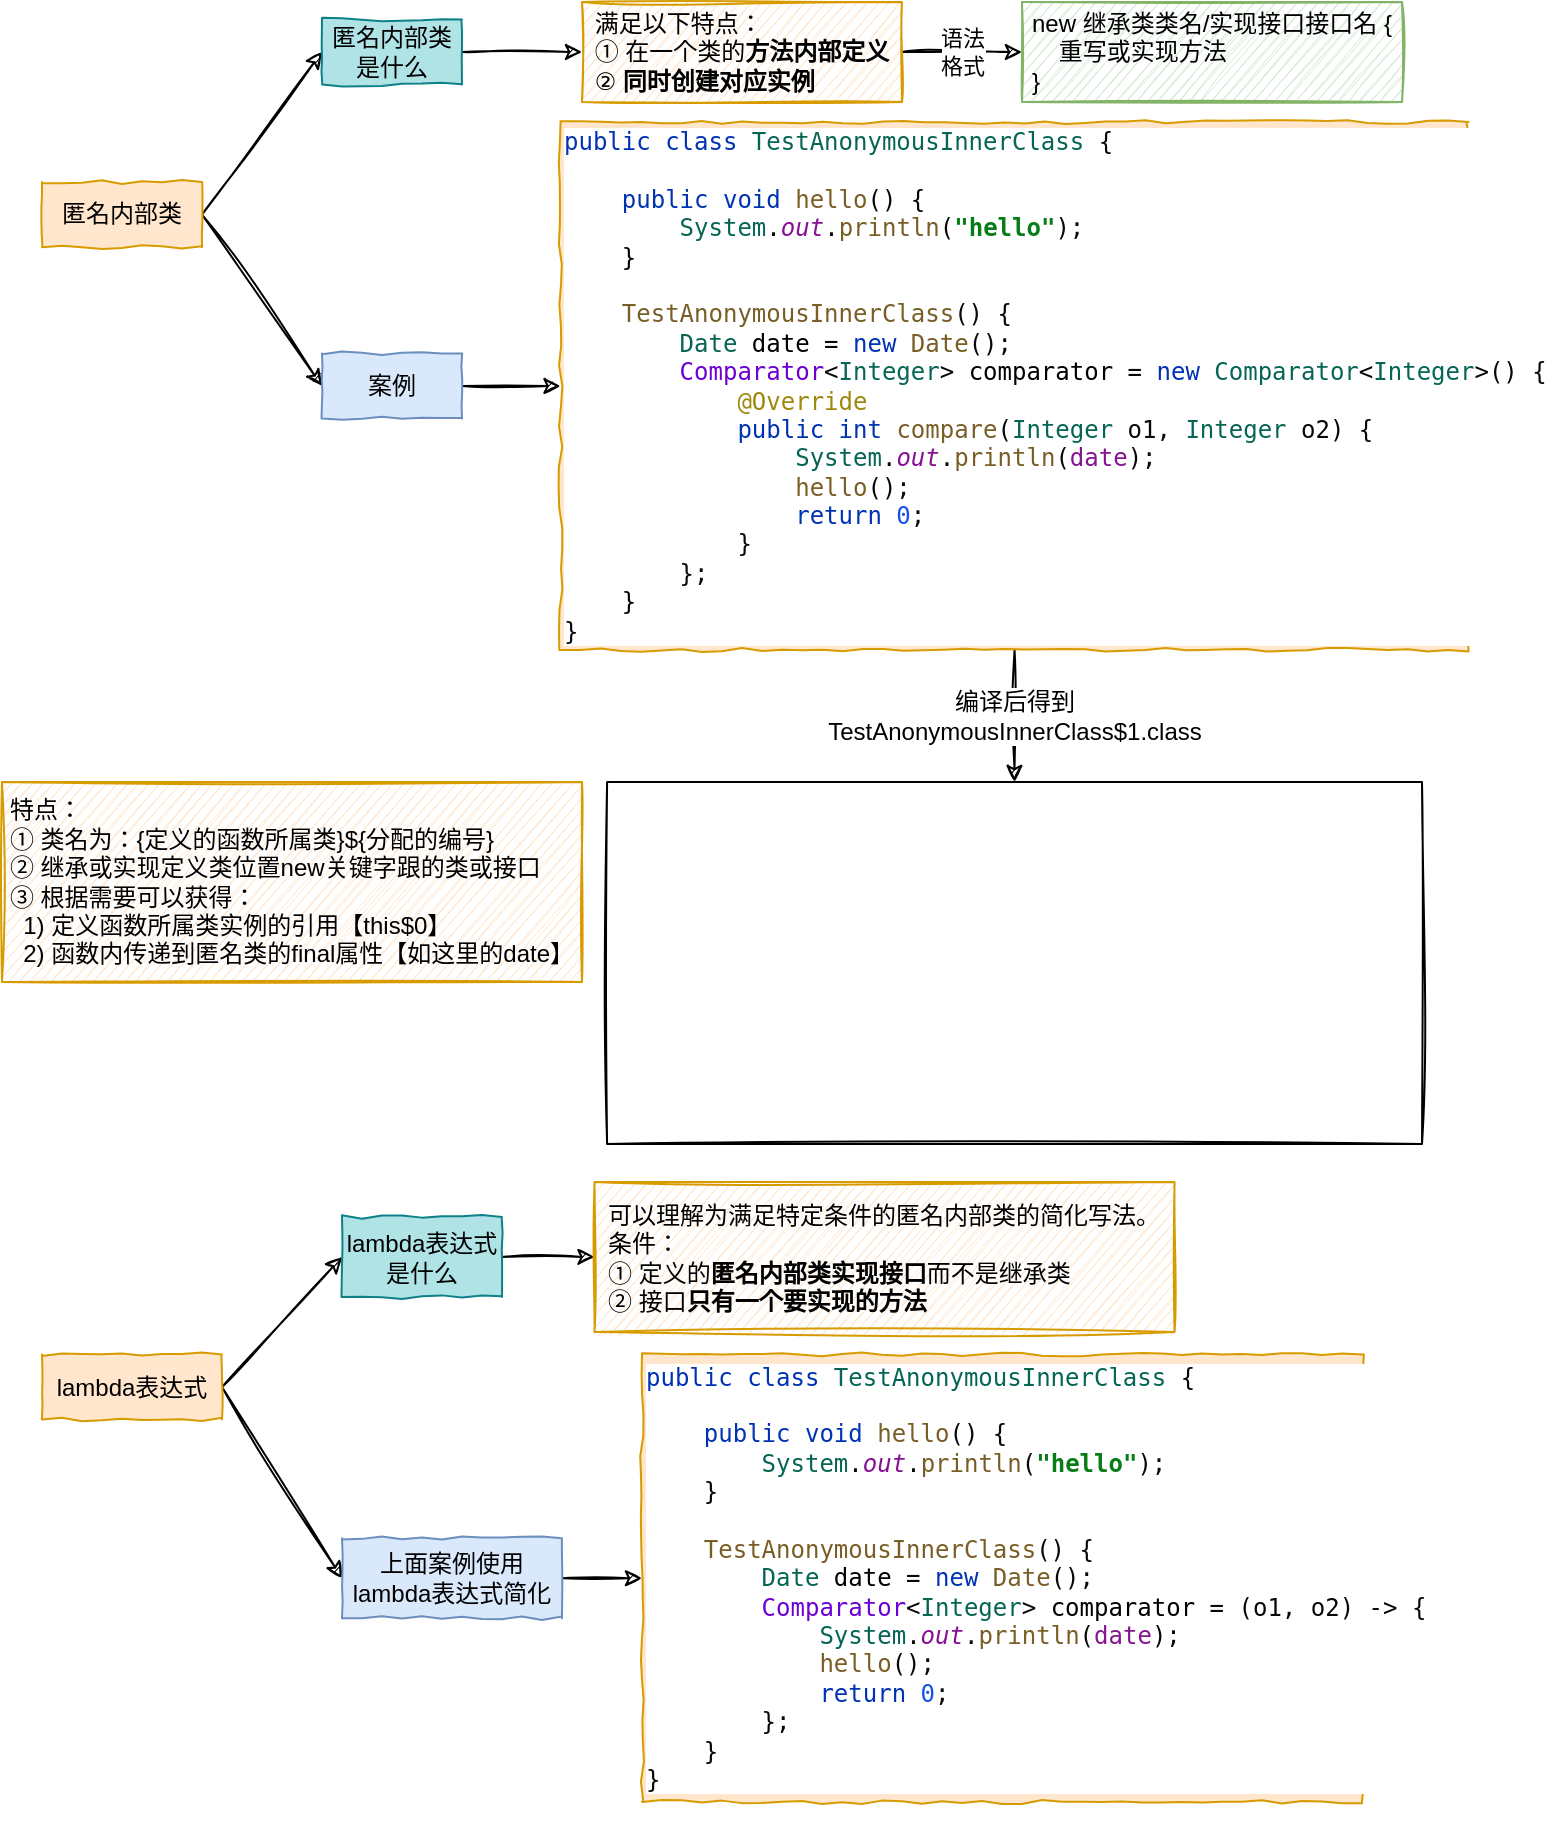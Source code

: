 <mxfile>
    <diagram id="oLCSSLlmixBNOmqJw71E" name="第 1 页">
        <mxGraphModel dx="977" dy="569" grid="1" gridSize="10" guides="1" tooltips="1" connect="1" arrows="1" fold="1" page="1" pageScale="1" pageWidth="827" pageHeight="1169" math="0" shadow="0">
            <root>
                <mxCell id="0"/>
                <mxCell id="1" parent="0"/>
                <mxCell id="4" style="edgeStyle=none;html=1;exitX=1;exitY=0.5;exitDx=0;exitDy=0;entryX=0;entryY=0.5;entryDx=0;entryDy=0;sketch=1;" parent="1" source="2" target="5" edge="1">
                    <mxGeometry relative="1" as="geometry">
                        <mxPoint x="190" y="55" as="targetPoint"/>
                    </mxGeometry>
                </mxCell>
                <mxCell id="10" style="edgeStyle=none;sketch=1;html=1;exitX=1;exitY=0.5;exitDx=0;exitDy=0;entryX=0;entryY=0.5;entryDx=0;entryDy=0;" parent="1" source="2" target="8" edge="1">
                    <mxGeometry relative="1" as="geometry"/>
                </mxCell>
                <mxCell id="2" value="匿名内部类" style="rounded=0;whiteSpace=wrap;html=1;fillColor=#ffe6cc;strokeColor=#d79b00;comic=1;" parent="1" vertex="1">
                    <mxGeometry x="40" y="120" width="80" height="32.62" as="geometry"/>
                </mxCell>
                <mxCell id="7" style="edgeStyle=none;sketch=1;html=1;exitX=1;exitY=0.5;exitDx=0;exitDy=0;entryX=0;entryY=0.5;entryDx=0;entryDy=0;" parent="1" source="5" target="6" edge="1">
                    <mxGeometry relative="1" as="geometry"/>
                </mxCell>
                <mxCell id="5" value="匿名内部类是什么" style="rounded=0;whiteSpace=wrap;html=1;fillColor=#b0e3e6;strokeColor=#0e8088;comic=1;" parent="1" vertex="1">
                    <mxGeometry x="180" y="38.69" width="70" height="32.62" as="geometry"/>
                </mxCell>
                <mxCell id="18" value="语法&lt;br&gt;格式" style="edgeStyle=none;sketch=1;html=1;exitX=1;exitY=0.5;exitDx=0;exitDy=0;entryX=0;entryY=0.5;entryDx=0;entryDy=0;fontSize=11;" parent="1" source="6" target="17" edge="1">
                    <mxGeometry relative="1" as="geometry"/>
                </mxCell>
                <mxCell id="6" value="&lt;div style=&quot;text-align: left&quot;&gt;&lt;span&gt;满足以下特点：&lt;/span&gt;&lt;/div&gt;&lt;div style=&quot;text-align: left&quot;&gt;① 在一个类的&lt;b&gt;方法内部定义&lt;/b&gt;&lt;/div&gt;&lt;div style=&quot;text-align: left&quot;&gt;② &lt;b&gt;同时创建对应实例&lt;/b&gt;&lt;/div&gt;" style="rounded=0;whiteSpace=wrap;html=1;fillColor=#ffe6cc;strokeColor=#d79b00;comic=1;sketch=1;" parent="1" vertex="1">
                    <mxGeometry x="310" y="30" width="160" height="50" as="geometry"/>
                </mxCell>
                <mxCell id="12" style="edgeStyle=none;sketch=1;html=1;exitX=1;exitY=0.5;exitDx=0;exitDy=0;entryX=0;entryY=0.5;entryDx=0;entryDy=0;fontSize=11;" parent="1" source="8" target="11" edge="1">
                    <mxGeometry relative="1" as="geometry"/>
                </mxCell>
                <mxCell id="8" value="案例" style="rounded=0;whiteSpace=wrap;html=1;fillColor=#dae8fc;strokeColor=#6c8ebf;comic=1;" parent="1" vertex="1">
                    <mxGeometry x="180" y="205.69" width="70" height="32.62" as="geometry"/>
                </mxCell>
                <mxCell id="15" value="&lt;font style=&quot;font-size: 12px&quot;&gt;编译后得到&lt;br&gt;TestAnonymousInnerClass$1.class&lt;/font&gt;" style="edgeStyle=none;sketch=1;html=1;exitX=0.5;exitY=1;exitDx=0;exitDy=0;entryX=0.5;entryY=0;entryDx=0;entryDy=0;fontSize=11;" parent="1" source="11" target="14" edge="1">
                    <mxGeometry relative="1" as="geometry"/>
                </mxCell>
                <mxCell id="11" value="&lt;pre style=&quot;background-color: rgb(255 , 255 , 255) ; color: rgb(8 , 8 , 8) ; font-family: &amp;#34;consolas&amp;#34; , monospace&quot;&gt;&lt;span style=&quot;color: #0033b3&quot;&gt;public class &lt;/span&gt;&lt;span style=&quot;color: #066555&quot;&gt;TestAnonymousInnerClass &lt;/span&gt;{&lt;br&gt;&lt;br&gt;    &lt;span style=&quot;color: #0033b3&quot;&gt;public void &lt;/span&gt;&lt;span style=&quot;color: #795e26&quot;&gt;hello&lt;/span&gt;() {&lt;br&gt;        &lt;span style=&quot;color: #066555&quot;&gt;System&lt;/span&gt;.&lt;span style=&quot;color: #871094 ; font-style: italic&quot;&gt;out&lt;/span&gt;.&lt;span style=&quot;color: #795e26&quot;&gt;println&lt;/span&gt;(&lt;span style=&quot;color: #067d17 ; font-weight: bold&quot;&gt;&quot;hello&quot;&lt;/span&gt;);&lt;br&gt;    }&lt;br&gt;&lt;br&gt;    &lt;span style=&quot;color: #795e26&quot;&gt;TestAnonymousInnerClass&lt;/span&gt;() {&lt;br&gt;        &lt;span style=&quot;color: #066555&quot;&gt;Date &lt;/span&gt;&lt;span style=&quot;color: #000000&quot;&gt;date &lt;/span&gt;= &lt;span style=&quot;color: #0033b3&quot;&gt;new &lt;/span&gt;&lt;span style=&quot;color: #795e26&quot;&gt;Date&lt;/span&gt;();&lt;br&gt;        &lt;span style=&quot;color: #6c00d5&quot;&gt;Comparator&lt;/span&gt;&amp;lt;&lt;span style=&quot;color: #066555&quot;&gt;Integer&lt;/span&gt;&amp;gt; &lt;span style=&quot;color: #000000&quot;&gt;comparator &lt;/span&gt;= &lt;span style=&quot;color: #0033b3&quot;&gt;new &lt;/span&gt;&lt;span style=&quot;color: #066555&quot;&gt;Comparator&lt;/span&gt;&amp;lt;&lt;span style=&quot;color: #066555&quot;&gt;Integer&lt;/span&gt;&amp;gt;() {&lt;br&gt;            &lt;span style=&quot;color: #9e880d&quot;&gt;@Override&lt;br&gt;&lt;/span&gt;&lt;span style=&quot;color: #9e880d&quot;&gt;            &lt;/span&gt;&lt;span style=&quot;color: #0033b3&quot;&gt;public int &lt;/span&gt;&lt;span style=&quot;color: #795e26&quot;&gt;compare&lt;/span&gt;(&lt;span style=&quot;color: #066555&quot;&gt;Integer &lt;/span&gt;o1, &lt;span style=&quot;color: #066555&quot;&gt;Integer &lt;/span&gt;o2) {&lt;br&gt;                &lt;span style=&quot;color: #066555&quot;&gt;System&lt;/span&gt;.&lt;span style=&quot;color: #871094 ; font-style: italic&quot;&gt;out&lt;/span&gt;.&lt;span style=&quot;color: #795e26&quot;&gt;println&lt;/span&gt;(&lt;span style=&quot;color: #851691&quot;&gt;date&lt;/span&gt;);&lt;br&gt;                &lt;span style=&quot;color: #795e26&quot;&gt;hello&lt;/span&gt;();&lt;br&gt;                &lt;span style=&quot;color: #0033b3&quot;&gt;return &lt;/span&gt;&lt;span style=&quot;color: #1750eb&quot;&gt;0&lt;/span&gt;;&lt;br&gt;            }&lt;br&gt;        };&lt;br&gt;    }&lt;br&gt;}&lt;/pre&gt;" style="rounded=0;whiteSpace=wrap;html=1;fillColor=#ffe6cc;strokeColor=#d79b00;comic=1;align=left;" parent="1" vertex="1">
                    <mxGeometry x="299.27" y="90" width="454" height="264" as="geometry"/>
                </mxCell>
                <mxCell id="14" value="" style="shape=image;imageAspect=0;aspect=fixed;verticalLabelPosition=bottom;verticalAlign=top;sketch=1;fontSize=11;image=https://codereaper-image-bed.oss-cn-shenzhen.aliyuncs.com/img/image-20220812162412567.png;imageBorder=default;" parent="1" vertex="1">
                    <mxGeometry x="322.55" y="420" width="407.45" height="181" as="geometry"/>
                </mxCell>
                <mxCell id="16" value="&lt;div style=&quot;text-align: left&quot;&gt;特点：&lt;/div&gt;&lt;div style=&quot;text-align: left&quot;&gt;① 类名为：{定义的函数所属类}${分配的编号}&lt;/div&gt;&lt;div style=&quot;text-align: left&quot;&gt;② 继承或实现定义类位置new关键字跟的类或接口&lt;/div&gt;&lt;div style=&quot;text-align: left&quot;&gt;③ 根据需要可以获得：&lt;/div&gt;&lt;div style=&quot;text-align: left&quot;&gt;&amp;nbsp; 1) 定义函数所属类实例的引用【this$0】&lt;/div&gt;&lt;div style=&quot;text-align: left&quot;&gt;&amp;nbsp; 2) 函数内传递到匿名类的final属性【如这里的date】&lt;/div&gt;" style="rounded=0;whiteSpace=wrap;html=1;fillColor=#ffe6cc;strokeColor=#d79b00;comic=1;sketch=1;" parent="1" vertex="1">
                    <mxGeometry x="20" y="420" width="290" height="100" as="geometry"/>
                </mxCell>
                <mxCell id="17" value="&lt;div style=&quot;text-align: left&quot;&gt;new 继承类类名/实现接口接口名 {&lt;/div&gt;&lt;div style=&quot;text-align: left&quot;&gt;&amp;nbsp; &amp;nbsp; 重写或实现方法&lt;/div&gt;&lt;div style=&quot;text-align: left&quot;&gt;}&lt;/div&gt;" style="rounded=0;whiteSpace=wrap;html=1;fillColor=#d5e8d4;strokeColor=#82b366;comic=1;sketch=1;" parent="1" vertex="1">
                    <mxGeometry x="530" y="30" width="190" height="50" as="geometry"/>
                </mxCell>
                <mxCell id="21" style="edgeStyle=none;sketch=1;html=1;exitX=1;exitY=0.5;exitDx=0;exitDy=0;entryX=0;entryY=0.5;entryDx=0;entryDy=0;fontSize=11;" parent="1" source="19" target="20" edge="1">
                    <mxGeometry relative="1" as="geometry"/>
                </mxCell>
                <mxCell id="25" style="edgeStyle=none;sketch=1;html=1;exitX=1;exitY=0.5;exitDx=0;exitDy=0;entryX=0;entryY=0.5;entryDx=0;entryDy=0;fontSize=11;" parent="1" source="19" target="24" edge="1">
                    <mxGeometry relative="1" as="geometry"/>
                </mxCell>
                <mxCell id="19" value="lambda表达式" style="rounded=0;whiteSpace=wrap;html=1;fillColor=#ffe6cc;strokeColor=#d79b00;comic=1;" parent="1" vertex="1">
                    <mxGeometry x="40" y="706.19" width="90" height="32.62" as="geometry"/>
                </mxCell>
                <mxCell id="23" style="edgeStyle=none;sketch=1;html=1;exitX=1;exitY=0.5;exitDx=0;exitDy=0;entryX=0;entryY=0.5;entryDx=0;entryDy=0;fontSize=11;" parent="1" source="20" target="22" edge="1">
                    <mxGeometry relative="1" as="geometry"/>
                </mxCell>
                <mxCell id="20" value="lambda表达式是什么" style="rounded=0;whiteSpace=wrap;html=1;fillColor=#b0e3e6;strokeColor=#0e8088;comic=1;" parent="1" vertex="1">
                    <mxGeometry x="190" y="637.5" width="80" height="40" as="geometry"/>
                </mxCell>
                <mxCell id="22" value="&lt;div style=&quot;text-align: left&quot;&gt;可以理解为满足特定条件的匿名内部类的简化写法。&lt;/div&gt;&lt;div style=&quot;text-align: left&quot;&gt;条件：&lt;/div&gt;&lt;div style=&quot;text-align: left&quot;&gt;① 定义的&lt;b&gt;匿名内部类实现接口&lt;/b&gt;而不是继承类&lt;/div&gt;&lt;div style=&quot;text-align: left&quot;&gt;② 接口&lt;b&gt;只有一个要实现的方法&lt;/b&gt;&lt;/div&gt;" style="rounded=0;whiteSpace=wrap;html=1;fillColor=#ffe6cc;strokeColor=#d79b00;comic=1;sketch=1;" parent="1" vertex="1">
                    <mxGeometry x="316.27" y="620" width="290" height="75" as="geometry"/>
                </mxCell>
                <mxCell id="27" style="edgeStyle=none;sketch=1;html=1;exitX=1;exitY=0.5;exitDx=0;exitDy=0;entryX=0;entryY=0.5;entryDx=0;entryDy=0;fontSize=11;" parent="1" source="24" target="26" edge="1">
                    <mxGeometry relative="1" as="geometry"/>
                </mxCell>
                <mxCell id="24" value="上面案例使用lambda表达式简化" style="rounded=0;whiteSpace=wrap;html=1;fillColor=#dae8fc;strokeColor=#6c8ebf;comic=1;" parent="1" vertex="1">
                    <mxGeometry x="190" y="798.1" width="110" height="40" as="geometry"/>
                </mxCell>
                <mxCell id="26" value="&lt;pre style=&quot;background-color: rgb(255 , 255 , 255) ; color: rgb(8 , 8 , 8) ; font-family: &amp;#34;consolas&amp;#34; , monospace&quot;&gt;&lt;pre style=&quot;font-family: &amp;#34;consolas&amp;#34; , monospace&quot;&gt;&lt;span style=&quot;color: #0033b3&quot;&gt;public class &lt;/span&gt;&lt;span style=&quot;color: #066555&quot;&gt;TestAnonymousInnerClass &lt;/span&gt;{&lt;br&gt;&lt;br&gt;    &lt;span style=&quot;color: #0033b3&quot;&gt;public void &lt;/span&gt;&lt;span style=&quot;color: #795e26&quot;&gt;hello&lt;/span&gt;() {&lt;br&gt;        &lt;span style=&quot;color: #066555&quot;&gt;System&lt;/span&gt;.&lt;span style=&quot;color: #871094 ; font-style: italic&quot;&gt;out&lt;/span&gt;.&lt;span style=&quot;color: #795e26&quot;&gt;println&lt;/span&gt;(&lt;span style=&quot;color: #067d17 ; font-weight: bold&quot;&gt;&quot;hello&quot;&lt;/span&gt;);&lt;br&gt;    }&lt;br&gt;&lt;br&gt;    &lt;span style=&quot;color: #795e26&quot;&gt;TestAnonymousInnerClass&lt;/span&gt;() {&lt;br&gt;        &lt;span style=&quot;color: #066555&quot;&gt;Date &lt;/span&gt;&lt;span style=&quot;color: #000000&quot;&gt;date &lt;/span&gt;= &lt;span style=&quot;color: #0033b3&quot;&gt;new &lt;/span&gt;&lt;span style=&quot;color: #795e26&quot;&gt;Date&lt;/span&gt;();&lt;br&gt;        &lt;span style=&quot;color: #6c00d5&quot;&gt;Comparator&lt;/span&gt;&amp;lt;&lt;span style=&quot;color: #066555&quot;&gt;Integer&lt;/span&gt;&amp;gt; &lt;span style=&quot;color: #000000&quot;&gt;comparator &lt;/span&gt;= (o1, o2) -&amp;gt; {&lt;br&gt;            &lt;span style=&quot;color: #066555&quot;&gt;System&lt;/span&gt;.&lt;span style=&quot;color: #871094 ; font-style: italic&quot;&gt;out&lt;/span&gt;.&lt;span style=&quot;color: #795e26&quot;&gt;println&lt;/span&gt;(&lt;span style=&quot;color: #851691&quot;&gt;date&lt;/span&gt;);&lt;br&gt;            &lt;span style=&quot;color: #795e26&quot;&gt;hello&lt;/span&gt;();&lt;br&gt;            &lt;span style=&quot;color: #0033b3&quot;&gt;return &lt;/span&gt;&lt;span style=&quot;color: #1750eb&quot;&gt;0&lt;/span&gt;;&lt;br&gt;        };&lt;br&gt;    }&lt;br&gt;}&lt;/pre&gt;&lt;/pre&gt;" style="rounded=0;whiteSpace=wrap;html=1;fillColor=#ffe6cc;strokeColor=#d79b00;comic=1;align=left;" parent="1" vertex="1">
                    <mxGeometry x="340" y="706.19" width="360" height="223.81" as="geometry"/>
                </mxCell>
            </root>
        </mxGraphModel>
    </diagram>
</mxfile>